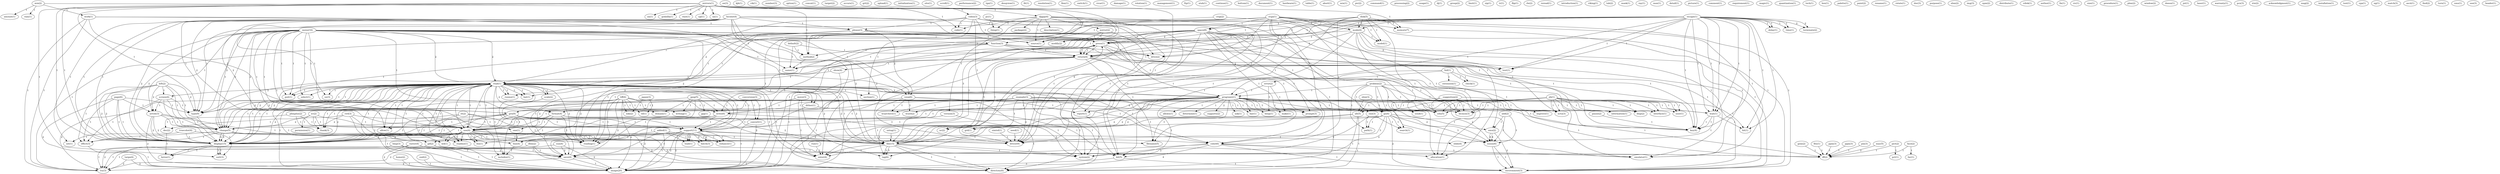 digraph G {
  disk [ label="disk(5)" ];
  drive [ label="drive(2)" ];
  mode [ label="mode(4)" ];
  model [ label="model(1)" ];
  space [ label="space(8)" ];
  color [ label="color(6)" ];
  allocation [ label="allocation(1)" ];
  bit [ label="bit(5)" ];
  environment [ label="environment(3)" ];
  memory [ label="memory(7)" ];
  emulator [ label="emulator(1)" ];
  ee [ label="ee(3)" ];
  home [ label="home(2)" ];
  image [ label="image(20)" ];
  menu [ label="menu(16)" ];
  quit [ label="quit(1)" ];
  function [ label="function(3)" ];
  read [ label="read(2)" ];
  program [ label="program(21)" ];
  press [ label="press(2)" ];
  format [ label="format(4)" ];
  file [ label="file(2)" ];
  use [ label="use(3)" ];
  select [ label="select(1)" ];
  xx [ label="xx(3)" ];
  read [ label="read(1)" ];
  type [ label="type(9)" ];
  quit [ label="quit(1)" ];
  arrow [ label="arrow(3)" ];
  change [ label="change(6)" ];
  display [ label="display(1)" ];
  use [ label="use(4)" ];
  file [ label="file(15)" ];
  display [ label="display(15)" ];
  change [ label="change(5)" ];
  reading [ label="reading(1)" ];
  allow [ label="allow(1)" ];
  includes [ label="includes(1)" ];
  press [ label="press(1)" ];
  directory [ label="directory(6)" ];
  key [ label="key(4)" ];
  kjb [ label="kjb(1)" ];
  face [ label="face(2)" ];
  fac [ label="fac(1)" ];
  iff [ label="iff(2)" ];
  problem [ label="problem(2)" ];
  exe [ label="exe(3)" ];
  go [ label="go(4)" ];
  send [ label="send(1)" ];
  path [ label="path(1)" ];
  edu [ label="edu(5)" ];
  nctu [ label="nctu(3)" ];
  search [ label="search(1)" ];
  bicmos [ label="bicmos(3)" ];
  default [ label="default(2)" ];
  method [ label="method(2)" ];
  name [ label="name(1)" ];
  vik [ label="vik(1)" ];
  example [ label="example(3)" ];
  grn [ label="grn(1)" ];
  grn [ label="grn(9)" ];
  grd [ label="grd(1)" ];
  wustl [ label="wustl(2)" ];
  xxxxx [ label="xxxxx(1)" ];
  xxxxx [ label="xxxxx(6)" ];
  wuarchive [ label="wuarchive(1)" ];
  driver [ label="driver(9)" ];
  mirrors [ label="mirrors(1)" ];
  au [ label="au(1)" ];
  video [ label="video(3)" ];
  godzilla [ label="godzilla(1)" ];
  djgpp [ label="djgpp(4)" ];
  code [ label="code(1)" ];
  rmit [ label="rmit(1)" ];
  cgl [ label="cgl(1)" ];
  source [ label="source(1)" ];
  oz [ label="oz(1)" ];
  modify [ label="modify(2)" ];
  sort [ label="sort(3)" ];
  number [ label="number(3)" ];
  crop [ label="crop(2)" ];
  system [ label="system(2)" ];
  escape [ label="escape(4)" ];
  return [ label="return(2)" ];
  delay [ label="delay(1)" ];
  text [ label="text(1)" ];
  time [ label="time(1)" ];
  wait [ label="wait(1)" ];
  hit [ label="hit(1)" ];
  wait [ label="wait(1)" ];
  terminate [ label="terminate(2)" ];
  return [ label="return(4)" ];
  option [ label="option(1)" ];
  add [ label="add(2)" ];
  emu [ label="emu(2)" ];
  jih [ label="jih(1)" ];
  interface [ label="interface(1)" ];
  user [ label="user(1)" ];
  information [ label="information(1)" ];
  alt [ label="alt(1)" ];
  disp [ label="disp(2)" ];
  alt [ label="alt(5)" ];
  concat [ label="concat(1)" ];
  suggestion [ label="suggestion(2)" ];
  improve [ label="improve(1)" ];
  target [ label="target(2)" ];
  support [ label="support(1)" ];
  support [ label="support(11)" ];
  occurs [ label="occurs(1)" ];
  fail [ label="fail(1)" ];
  error [ label="error(2)" ];
  extension [ label="extension(1)" ];
  report [ label="report(1)" ];
  check [ label="check(1)" ];
  check [ label="check(1)" ];
  qrt [ label="qrt(2)" ];
  beep [ label="beep(1)" ];
  make [ label="make(1)" ];
  svga [ label="svga(1)" ];
  pict [ label="pict(2)" ];
  pct [ label="pct(1)" ];
  jih [ label="jih(1)" ];
  upload [ label="upload(1)" ];
  hicolor [ label="hicolor(4)" ];
  please [ label="please(3)" ];
  vesa [ label="vesa(6)" ];
  set [ label="set(1)" ];
  work [ label="work(1)" ];
  try [ label="try(3)" ];
  xv [ label="xv(2)" ];
  permission [ label="permission(1)" ];
  thank [ label="thank(3)" ];
  dec [ label="dec(2)" ];
  initialization [ label="initialization(1)" ];
  conversion [ label="conversion(3)" ];
  convert [ label="convert(1)" ];
  convert [ label="convert(1)" ];
  left [ label="left(2)" ];
  screen [ label="screen(4)" ];
  effect [ label="effect(3)" ];
  site [ label="site(1)" ];
  scroll [ label="scroll(1)" ];
  performance [ label="performance(2)" ];
  tga [ label="tga(1)" ];
  desqview [ label="desqview(1)" ];
  section [ label="section(1)" ];
  gif [ label="gif(2)" ];
  dither [ label="dither(1)" ];
  scale [ label="scale(2)" ];
  runme [ label="runme(1)" ];
  wd [ label="wd(1)" ];
  bat [ label="bat(1)" ];
  enter [ label="enter(4)" ];
  readme [ label="readme(1)" ];
  fit [ label="fit(1)" ];
  nc [ label="nc(2)" ];
  resolution [ label="resolution(1)" ];
  bar [ label="bar(1)" ];
  ask [ label="ask(1)" ];
  filename [ label="filename(5)" ];
  allows [ label="allows(1)" ];
  fee [ label="fee(1)" ];
  write [ label="write(6)" ];
  prompt [ label="prompt(3)" ];
  determine [ label="determine(1)" ];
  supports [ label="supports(2)" ];
  lbm [ label="lbm(1)" ];
  jpeg [ label="jpeg(5)" ];
  writing [ label="writing(1)" ];
  jpg [ label="jpg(1)" ];
  domain [ label="domain(1)" ];
  switch [ label="switch(1)" ];
  vicar [ label="vicar(1)" ];
  edge [ label="edge(1)" ];
  show [ label="show(4)" ];
  damage [ label="damage(1)" ];
  rotation [ label="rotation(1)" ];
  tiff [ label="tiff(4)" ];
  one [ label="one(1)" ];
  save [ label="save(4)" ];
  tif [ label="tif(1)" ];
  mki [ label="mki(2)" ];
  management [ label="management(1)" ];
  ftp [ label="ftp(1)" ];
  pm [ label="pm(3)" ];
  escape [ label="escape(1)" ];
  utah [ label="utah(1)" ];
  end [ label="end(2)" ];
  mirror [ label="mirror(2)" ];
  package [ label="package(2)" ];
  description [ label="description(1)" ];
  thing [ label="thing(1)" ];
  version [ label="version(3)" ];
  mac [ label="mac(5)" ];
  gem [ label="gem(2)" ];
  min [ label="min(2)" ];
  amount [ label="amount(1)" ];
  ram [ label="ram(1)" ];
  work [ label="work(1)" ];
  continue [ label="continue(1)" ];
  bottom [ label="bottom(1)" ];
  tag [ label="tag(6)" ];
  document [ label="document(1)" ];
  hardware [ label="hardware(1)" ];
  ctrl [ label="ctrl(3)" ];
  line [ label="line(4)" ];
  fits [ label="fits(1)" ];
  page [ label="page(6)" ];
  table [ label="table(1)" ];
  abort [ label="abort(1)" ];
  mix [ label="mix(1)" ];
  pic [ label="pic(2)" ];
  command [ label="command(1)" ];
  processing [ label="processing(2)" ];
  usage [ label="usage(1)" ];
  dj [ label="dj(1)" ];
  group [ label="group(2)" ];
  ppm [ label="ppm(3)" ];
  limit [ label="limit(1)" ];
  pgm [ label="pgm(3)" ];
  zip [ label="zip(1)" ];
  pbmplus [ label="pbmplus(2)" ];
  tr [ label="tr(1)" ];
  flip [ label="flip(1)" ];
  rle [ label="rle(2)" ];
  reread [ label="reread(1)" ];
  introduction [ label="introduction(1)" ];
  run [ label="run(1)" ];
  pc [ label="pc(1)" ];
  viking [ label="viking(1)" ];
  tab [ label="tab(2)" ];
  mask [ label="mask(1)" ];
  ray [ label="ray(1)" ];
  et [ label="et(2)" ];
  max [ label="max(1)" ];
  untag [ label="untag(1)" ];
  detail [ label="detail(1)" ];
  picture [ label="picture(1)" ];
  raster [ label="raster(4)" ];
  bytes [ label="bytes(1)" ];
  comment [ label="comment(1)" ];
  slide [ label="slide(4)" ];
  requirement [ label="requirement(1)" ];
  magic [ label="magic(1)" ];
  quantization [ label="quantization(1)" ];
  tech [ label="tech(1)" ];
  hex [ label="hex(1)" ];
  palette [ label="palette(1)" ];
  paint [ label="paint(2)" ];
  sun [ label="sun(4)" ];
  load [ label="load(1)" ];
  enhance [ label="enhance(1)" ];
  batch [ label="batch(3)" ];
  added [ label="added(1)" ];
  rename [ label="rename(1)" ];
  ilbm [ label="ilbm(2)" ];
  rotate [ label="rotate(1)" ];
  truecolor [ label="truecolor(4)" ];
  doc [ label="doc(3)" ];
  bmp [ label="bmp(1)" ];
  purpose [ label="purpose(1)" ];
  xbm [ label="xbm(2)" ];
  img [ label="img(3)" ];
  xpm [ label="xpm(2)" ];
  move [ label="move(3)" ];
  distribute [ label="distribute(1)" ];
  vdisk [ label="vdisk(1)" ];
  author [ label="author(1)" ];
  need [ label="need(1)" ];
  fix [ label="fix(1)" ];
  vic [ label="vic(1)" ];
  simtel [ label="simtel(1)" ];
  shin [ label="shin(3)" ];
  size [ label="size(1)" ];
  pause [ label="pause(2)" ];
  targa [ label="targa(4)" ];
  procedure [ label="procedure(1)" ];
  pbm [ label="pbm(2)" ];
  window [ label="window(2)" ];
  doesn [ label="doesn(1)" ];
  jet [ label="jet(1)" ];
  laser [ label="laser(1)" ];
  warranty [ label="warranty(1)" ];
  pcx [ label="pcx(3)" ];
  iris [ label="iris(2)" ];
  acknowledgment [ label="acknowledgment(1)" ];
  mag [ label="mag(2)" ];
  installation [ label="installation(1)" ];
  test [ label="test(1)" ];
  vga [ label="vga(1)" ];
  japan [ label="japan(3)" ];
  eg [ label="eg(1)" ];
  match [ label="match(3)" ];
  ascii [ label="ascii(1)" ];
  bmp [ label="bmp(3)" ];
  find [ label="find(2)" ];
  turn [ label="turn(1)" ];
  xms [ label="xms(1)" ];
  see [ label="see(3)" ];
  header [ label="header(1)" ];
  disk -> drive [ label="2" ];
  disk -> mode [ label="1" ];
  disk -> model [ label="1" ];
  disk -> space [ label="2" ];
  disk -> color [ label="1" ];
  disk -> allocation [ label="1" ];
  disk -> bit [ label="1" ];
  disk -> environment [ label="1" ];
  disk -> memory [ label="1" ];
  disk -> emulator [ label="1" ];
  home -> image [ label="1" ];
  menu -> quit [ label="1" ];
  menu -> function [ label="1" ];
  menu -> read [ label="2" ];
  menu -> program [ label="1" ];
  menu -> press [ label="1" ];
  menu -> format [ label="1" ];
  menu -> file [ label="2" ];
  menu -> use [ label="1" ];
  menu -> select [ label="1" ];
  menu -> xx [ label="1" ];
  menu -> read [ label="2" ];
  menu -> type [ label="2" ];
  menu -> quit [ label="1" ];
  menu -> arrow [ label="1" ];
  menu -> change [ label="3" ];
  menu -> display [ label="2" ];
  menu -> use [ label="1" ];
  menu -> file [ label="2" ];
  menu -> display [ label="2" ];
  menu -> change [ label="3" ];
  menu -> reading [ label="2" ];
  menu -> allow [ label="2" ];
  menu -> includes [ label="1" ];
  menu -> press [ label="1" ];
  menu -> directory [ label="2" ];
  menu -> key [ label="1" ];
  face -> fac [ label="1" ];
  face -> iff [ label="1" ];
  problem -> exe [ label="1" ];
  problem -> program [ label="1" ];
  problem -> go [ label="1" ];
  problem -> send [ label="1" ];
  problem -> path [ label="1" ];
  problem -> edu [ label="1" ];
  problem -> nctu [ label="1" ];
  problem -> search [ label="1" ];
  problem -> bicmos [ label="1" ];
  default -> drive [ label="1" ];
  default -> method [ label="1" ];
  default -> name [ label="1" ];
  example -> grn [ label="1" ];
  example -> grn [ label="1" ];
  example -> go [ label="2" ];
  example -> grd [ label="1" ];
  example -> edu [ label="1" ];
  example -> wustl [ label="1" ];
  example -> xxxxx [ label="2" ];
  example -> xxxxx [ label="2" ];
  example -> wuarchive [ label="1" ];
  example -> driver [ label="2" ];
  mirrors -> au [ label="1" ];
  mirrors -> video [ label="1" ];
  mirrors -> method [ label="1" ];
  mirrors -> godzilla [ label="1" ];
  mirrors -> djgpp [ label="1" ];
  mirrors -> code [ label="1" ];
  mirrors -> rmit [ label="1" ];
  mirrors -> type [ label="1" ];
  mirrors -> cgl [ label="1" ];
  mirrors -> display [ label="1" ];
  mirrors -> source [ label="1" ];
  mirrors -> oz [ label="1" ];
  mirrors -> modify [ label="1" ];
  mirrors -> display [ label="1" ];
  mirrors -> sort [ label="1" ];
  mirrors -> driver [ label="1" ];
  crop -> mode [ label="1" ];
  crop -> image [ label="1" ];
  exe -> path [ label="1" ];
  exe -> search [ label="1" ];
  exe -> system [ label="2" ];
  escape -> function [ label="1" ];
  escape -> program [ label="1" ];
  escape -> press [ label="1" ];
  escape -> return [ label="2" ];
  escape -> mode [ label="1" ];
  escape -> delay [ label="1" ];
  escape -> text [ label="1" ];
  escape -> time [ label="1" ];
  escape -> wait [ label="1" ];
  escape -> hit [ label="1" ];
  escape -> wait [ label="1" ];
  escape -> terminate [ label="2" ];
  escape -> press [ label="1" ];
  escape -> return [ label="2" ];
  escape -> key [ label="1" ];
  add -> emu [ label="1" ];
  add -> xxxxx [ label="1" ];
  add -> xxxxx [ label="1" ];
  jih -> edu [ label="1" ];
  jih -> interface [ label="1" ];
  jih -> user [ label="1" ];
  jih -> information [ label="1" ];
  jih -> nctu [ label="1" ];
  jih -> alt [ label="1" ];
  jih -> disp [ label="1" ];
  jih -> bicmos [ label="1" ];
  jih -> alt [ label="1" ];
  suggestion -> improve [ label="1" ];
  suggestion -> send [ label="1" ];
  suggestion -> edu [ label="1" ];
  suggestion -> nctu [ label="1" ];
  suggestion -> bicmos [ label="1" ];
  grn -> display [ label="1" ];
  grn -> support [ label="1" ];
  grn -> display [ label="1" ];
  grn -> support [ label="1" ];
  fail -> error [ label="1" ];
  fail -> extension [ label="1" ];
  fail -> report [ label="1" ];
  fail -> check [ label="1" ];
  fail -> check [ label="1" ];
  error -> program [ label="1" ];
  error -> beep [ label="1" ];
  error -> make [ label="1" ];
  svga -> drive [ label="1" ];
  svga -> method [ label="1" ];
  svga -> mode [ label="1" ];
  svga -> name [ label="1" ];
  svga -> model [ label="1" ];
  svga -> space [ label="1" ];
  svga -> type [ label="1" ];
  svga -> color [ label="1" ];
  svga -> allocation [ label="1" ];
  svga -> bit [ label="1" ];
  svga -> environment [ label="1" ];
  svga -> memory [ label="1" ];
  svga -> emulator [ label="1" ];
  pict -> pct [ label="1" ];
  pict -> iff [ label="1" ];
  jih -> edu [ label="1" ];
  jih -> interface [ label="1" ];
  jih -> user [ label="1" ];
  jih -> information [ label="1" ];
  jih -> nctu [ label="1" ];
  jih -> alt [ label="1" ];
  jih -> disp [ label="1" ];
  jih -> bicmos [ label="1" ];
  jih -> alt [ label="1" ];
  hicolor -> grn [ label="1" ];
  hicolor -> drive [ label="1" ];
  hicolor -> method [ label="1" ];
  hicolor -> please [ label="1" ];
  hicolor -> vesa [ label="1" ];
  hicolor -> use [ label="2" ];
  hicolor -> name [ label="1" ];
  hicolor -> type [ label="1" ];
  hicolor -> display [ label="1" ];
  hicolor -> use [ label="2" ];
  hicolor -> display [ label="1" ];
  hicolor -> driver [ label="1" ];
  hicolor -> set [ label="1" ];
  work -> grn [ label="1" ];
  work -> please [ label="1" ];
  work -> vesa [ label="1" ];
  work -> try [ label="1" ];
  xv -> permission [ label="1" ];
  xv -> use [ label="1" ];
  xv -> use [ label="1" ];
  xv -> thank [ label="1" ];
  xv -> dec [ label="1" ];
  function -> drive [ label="1" ];
  function -> method [ label="1" ];
  function -> return [ label="1" ];
  function -> name [ label="1" ];
  function -> type [ label="1" ];
  function -> return [ label="1" ];
  function -> key [ label="1" ];
  conversion -> format [ label="1" ];
  conversion -> convert [ label="1" ];
  conversion -> convert [ label="1" ];
  left -> screen [ label="1" ];
  left -> type [ label="2" ];
  left -> arrow [ label="2" ];
  left -> change [ label="1" ];
  left -> display [ label="2" ];
  left -> display [ label="2" ];
  left -> change [ label="1" ];
  left -> effect [ label="1" ];
  read -> program [ label="2" ];
  read -> section [ label="1" ];
  read -> format [ label="2" ];
  read -> screen [ label="2" ];
  read -> file [ label="2" ];
  read -> use [ label="1" ];
  read -> select [ label="1" ];
  read -> xx [ label="1" ];
  read -> gif [ label="1" ];
  read -> type [ label="1" ];
  read -> quit [ label="1" ];
  read -> dither [ label="1" ];
  read -> scale [ label="1" ];
  read -> change [ label="2" ];
  read -> display [ label="1" ];
  read -> use [ label="1" ];
  read -> file [ label="2" ];
  read -> runme [ label="1" ];
  read -> support [ label="1" ];
  read -> color [ label="1" ];
  read -> wd [ label="1" ];
  read -> bat [ label="1" ];
  read -> enter [ label="1" ];
  read -> display [ label="1" ];
  read -> change [ label="2" ];
  read -> reading [ label="2" ];
  read -> support [ label="1" ];
  read -> allow [ label="1" ];
  read -> readme [ label="1" ];
  read -> includes [ label="1" ];
  read -> directory [ label="1" ];
  read -> image [ label="1" ];
  grn -> display [ label="1" ];
  grn -> support [ label="1" ];
  grn -> display [ label="1" ];
  grn -> support [ label="1" ];
  video -> section [ label="1" ];
  video -> go [ label="1" ];
  video -> emu [ label="1" ];
  video -> please [ label="1" ];
  video -> code [ label="1" ];
  video -> read [ label="1" ];
  video -> source [ label="1" ];
  video -> nc [ label="1" ];
  video -> environment [ label="1" ];
  video -> driver [ label="4" ];
  program -> send [ label="1" ];
  program -> format [ label="1" ];
  program -> edu [ label="1" ];
  program -> interface [ label="1" ];
  program -> file [ label="2" ];
  program -> beep [ label="1" ];
  program -> use [ label="1" ];
  program -> user [ label="1" ];
  program -> read [ label="1" ];
  program -> information [ label="1" ];
  program -> bar [ label="1" ];
  program -> nctu [ label="1" ];
  program -> display [ label="2" ];
  program -> ask [ label="1" ];
  program -> wait [ label="1" ];
  program -> use [ label="1" ];
  program -> file [ label="2" ];
  program -> filename [ label="3" ];
  program -> allows [ label="1" ];
  program -> fee [ label="1" ];
  program -> write [ label="1" ];
  program -> enter [ label="1" ];
  program -> bit [ label="1" ];
  program -> prompt [ label="3" ];
  program -> display [ label="2" ];
  program -> hit [ label="1" ];
  program -> make [ label="1" ];
  program -> wait [ label="1" ];
  program -> bicmos [ label="1" ];
  program -> determine [ label="1" ];
  program -> image [ label="2" ];
  program -> supports [ label="2" ];
  program -> key [ label="1" ];
  go -> path [ label="1" ];
  go -> grd [ label="1" ];
  go -> emu [ label="1" ];
  go -> xxxxx [ label="3" ];
  go -> xxxxx [ label="3" ];
  go -> search [ label="1" ];
  go -> system [ label="2" ];
  go -> nc [ label="2" ];
  go -> environment [ label="2" ];
  go -> driver [ label="3" ];
  jpeg -> writing [ label="1" ];
  jpeg -> jpg [ label="1" ];
  jpeg -> domain [ label="1" ];
  jpeg -> iff [ label="1" ];
  jpeg -> write [ label="1" ];
  jpeg -> reading [ label="1" ];
  jpeg -> thank [ label="1" ];
  method -> name [ label="1" ];
  press -> return [ label="1" ];
  press -> text [ label="1" ];
  press -> return [ label="1" ];
  press -> key [ label="1" ];
  return -> file [ label="1" ];
  return -> text [ label="2" ];
  return -> show [ label="1" ];
  return -> read [ label="1" ];
  return -> bar [ label="1" ];
  return -> file [ label="1" ];
  return -> filename [ label="1" ];
  return -> prompt [ label="1" ];
  return -> reading [ label="1" ];
  return -> image [ label="1" ];
  emu -> xxxxx [ label="4" ];
  emu -> xxxxx [ label="4" ];
  emu -> environment [ label="2" ];
  please -> edu [ label="1" ];
  please -> vesa [ label="2" ];
  please -> read [ label="2" ];
  please -> nctu [ label="1" ];
  please -> runme [ label="1" ];
  please -> bat [ label="1" ];
  please -> bicmos [ label="1" ];
  please -> try [ label="1" ];
  please -> press [ label="1" ];
  format -> file [ label="2" ];
  format -> use [ label="1" ];
  format -> gif [ label="1" ];
  format -> use [ label="1" ];
  format -> file [ label="2" ];
  format -> reading [ label="1" ];
  vesa -> wustl [ label="1" ];
  vesa -> use [ label="1" ];
  vesa -> use [ label="1" ];
  vesa -> report [ label="1" ];
  vesa -> wuarchive [ label="1" ];
  vesa -> system [ label="1" ];
  vesa -> driver [ label="3" ];
  mode -> text [ label="2" ];
  mode -> model [ label="1" ];
  mode -> allocation [ label="1" ];
  mode -> bit [ label="1" ];
  mode -> environment [ label="1" ];
  mode -> emulator [ label="1" ];
  mode -> press [ label="2" ];
  mode -> return [ label="2" ];
  tiff -> one [ label="2" ];
  tiff -> writing [ label="1" ];
  tiff -> domain [ label="1" ];
  tiff -> iff [ label="1" ];
  tiff -> write [ label="1" ];
  tiff -> save [ label="2" ];
  tiff -> reading [ label="1" ];
  tiff -> thank [ label="1" ];
  tiff -> try [ label="2" ];
  tiff -> tif [ label="1" ];
  tiff -> mki [ label="1" ];
  tiff -> image [ label="2" ];
  screen -> type [ label="1" ];
  screen -> arrow [ label="1" ];
  screen -> display [ label="1" ];
  screen -> display [ label="1" ];
  screen -> effect [ label="1" ];
  pm -> iff [ label="1" ];
  escape -> delay [ label="1" ];
  escape -> text [ label="1" ];
  escape -> time [ label="1" ];
  escape -> wait [ label="1" ];
  escape -> hit [ label="1" ];
  escape -> wait [ label="1" ];
  escape -> terminate [ label="2" ];
  escape -> press [ label="1" ];
  escape -> return [ label="2" ];
  escape -> key [ label="1" ];
  end -> image [ label="1" ];
  djgpp -> code [ label="1" ];
  djgpp -> mirror [ label="1" ];
  djgpp -> package [ label="1" ];
  djgpp -> description [ label="1" ];
  djgpp -> thing [ label="1" ];
  djgpp -> report [ label="1" ];
  djgpp -> version [ label="1" ];
  djgpp -> system [ label="1" ];
  djgpp -> source [ label="1" ];
  djgpp -> modify [ label="1" ];
  djgpp -> driver [ label="1" ];
  mac -> iff [ label="2" ];
  gem -> iff [ label="1" ];
  min -> amount [ label="1" ];
  min -> ram [ label="1" ];
  min -> work [ label="1" ];
  min -> memory [ label="1" ];
  file -> read [ label="1" ];
  file -> system [ label="1" ];
  file -> enter [ label="1" ];
  file -> press [ label="1" ];
  file -> directory [ label="1" ];
  file -> tag [ label="3" ];
  xxxxx -> environment [ label="1" ];
  use -> read [ label="1" ];
  use -> display [ label="2" ];
  use -> file [ label="1" ];
  use -> wd [ label="1" ];
  use -> fee [ label="1" ];
  use -> display [ label="2" ];
  use -> reading [ label="1" ];
  use -> readme [ label="1" ];
  use -> driver [ label="2" ];
  ctrl -> one [ label="1" ];
  ctrl -> change [ label="2" ];
  ctrl -> change [ label="2" ];
  ctrl -> line [ label="1" ];
  ctrl -> image [ label="1" ];
  fits -> iff [ label="1" ];
  page -> type [ label="1" ];
  page -> arrow [ label="1" ];
  page -> display [ label="1" ];
  page -> display [ label="1" ];
  page -> effect [ label="1" ];
  page -> image [ label="2" ];
  convert -> image [ label="1" ];
  show -> read [ label="1" ];
  show -> image [ label="1" ];
  read -> gif [ label="1" ];
  read -> type [ label="1" ];
  read -> quit [ label="1" ];
  read -> dither [ label="1" ];
  read -> scale [ label="1" ];
  read -> change [ label="2" ];
  read -> display [ label="1" ];
  read -> use [ label="1" ];
  read -> file [ label="2" ];
  read -> runme [ label="1" ];
  read -> support [ label="1" ];
  read -> color [ label="1" ];
  read -> wd [ label="1" ];
  read -> bat [ label="1" ];
  read -> enter [ label="1" ];
  read -> display [ label="1" ];
  read -> change [ label="2" ];
  read -> reading [ label="2" ];
  read -> support [ label="1" ];
  read -> allow [ label="1" ];
  read -> readme [ label="1" ];
  read -> includes [ label="1" ];
  read -> directory [ label="1" ];
  read -> image [ label="1" ];
  space -> use [ label="1" ];
  space -> file [ label="3" ];
  space -> filename [ label="1" ];
  space -> color [ label="1" ];
  space -> write [ label="1" ];
  space -> allocation [ label="1" ];
  space -> enter [ label="1" ];
  space -> bit [ label="1" ];
  space -> prompt [ label="1" ];
  space -> save [ label="2" ];
  space -> environment [ label="1" ];
  space -> reading [ label="1" ];
  space -> emulator [ label="1" ];
  space -> press [ label="2" ];
  space -> directory [ label="1" ];
  space -> image [ label="1" ];
  space -> return [ label="1" ];
  one -> line [ label="2" ];
  mirror -> source [ label="1" ];
  mirror -> modify [ label="1" ];
  mirror -> driver [ label="1" ];
  gif -> iff [ label="1" ];
  gif -> save [ label="1" ];
  gif -> try [ label="1" ];
  gif -> image [ label="1" ];
  ppm -> iff [ label="1" ];
  pgm -> iff [ label="1" ];
  pbmplus -> use [ label="1" ];
  pbmplus -> thank [ label="1" ];
  pbmplus -> dec [ label="1" ];
  type -> sort [ label="1" ];
  run -> enter [ label="1" ];
  pc -> thing [ label="1" ];
  dither -> bit [ label="1" ];
  dither -> save [ label="1" ];
  et -> display [ label="1" ];
  et -> support [ label="1" ];
  et -> display [ label="1" ];
  et -> support [ label="1" ];
  xxxxx -> environment [ label="1" ];
  arrow -> change [ label="1" ];
  arrow -> display [ label="2" ];
  arrow -> display [ label="2" ];
  arrow -> change [ label="1" ];
  arrow -> line [ label="1" ];
  arrow -> image [ label="2" ];
  scale -> save [ label="1" ];
  convert -> image [ label="1" ];
  untag -> file [ label="1" ];
  change -> display [ label="4" ];
  change -> filename [ label="1" ];
  change -> display [ label="4" ];
  change -> effect [ label="1" ];
  change -> directory [ label="2" ];
  raster -> iff [ label="1" ];
  raster -> save [ label="2" ];
  raster -> try [ label="2" ];
  raster -> image [ label="2" ];
  display -> sort [ label="3" ];
  display -> bytes [ label="1" ];
  wait -> hit [ label="1" ];
  wait -> slide [ label="1" ];
  wait -> key [ label="1" ];
  use -> file [ label="1" ];
  use -> wd [ label="1" ];
  use -> fee [ label="1" ];
  use -> display [ label="2" ];
  use -> reading [ label="1" ];
  use -> readme [ label="1" ];
  use -> driver [ label="2" ];
  report -> system [ label="1" ];
  file -> system [ label="1" ];
  file -> enter [ label="1" ];
  file -> press [ label="1" ];
  file -> directory [ label="1" ];
  file -> tag [ label="3" ];
  sun -> save [ label="2" ];
  sun -> try [ label="2" ];
  sun -> image [ label="2" ];
  support -> color [ label="1" ];
  support -> save [ label="1" ];
  support -> display [ label="1" ];
  support -> slide [ label="1" ];
  support -> line [ label="1" ];
  support -> load [ label="1" ];
  support -> enhance [ label="1" ];
  support -> batch [ label="2" ];
  support -> image [ label="2" ];
  added -> save [ label="1" ];
  added -> line [ label="1" ];
  added -> load [ label="1" ];
  added -> enhance [ label="1" ];
  added -> batch [ label="1" ];
  added -> image [ label="1" ];
  version -> system [ label="2" ];
  version -> support [ label="1" ];
  color -> allocation [ label="1" ];
  color -> bit [ label="2" ];
  color -> save [ label="1" ];
  color -> environment [ label="1" ];
  color -> emulator [ label="1" ];
  color -> image [ label="4" ];
  ilbm -> save [ label="1" ];
  ilbm -> try [ label="1" ];
  ilbm -> image [ label="1" ];
  alt -> directory [ label="1" ];
  alt -> tag [ label="3" ];
  truecolor -> display [ label="1" ];
  truecolor -> driver [ label="1" ];
  truecolor -> set [ label="1" ];
  bmp -> save [ label="1" ];
  bmp -> try [ label="1" ];
  bmp -> image [ label="1" ];
  move -> write [ label="1" ];
  move -> enter [ label="1" ];
  move -> tag [ label="1" ];
  write -> change [ label="1" ];
  write -> support [ label="1" ];
  write -> allow [ label="1" ];
  write -> directory [ label="1" ];
  write -> image [ label="2" ];
  bit -> environment [ label="1" ];
  bit -> image [ label="3" ];
  need -> driver [ label="1" ];
  save -> try [ label="2" ];
  save -> press [ label="1" ];
  save -> directory [ label="1" ];
  save -> image [ label="7" ];
  display -> sort [ label="3" ];
  display -> bytes [ label="1" ];
  change -> effect [ label="1" ];
  change -> directory [ label="2" ];
  simtel -> driver [ label="1" ];
  shin -> bicmos [ label="1" ];
  shin -> alt [ label="1" ];
  wait -> key [ label="1" ];
  pause -> key [ label="1" ];
  work -> try [ label="1" ];
  memory -> emulator [ label="3" ];
  support -> line [ label="1" ];
  support -> load [ label="1" ];
  support -> enhance [ label="1" ];
  support -> batch [ label="2" ];
  support -> image [ label="2" ];
  effect -> image [ label="1" ];
  line -> includes [ label="1" ];
  targa -> try [ label="2" ];
  targa -> image [ label="2" ];
  dec -> bytes [ label="1" ];
  alt -> directory [ label="1" ];
  alt -> tag [ label="3" ];
  japan -> tif [ label="1" ];
  japan -> mki [ label="1" ];
  press -> return [ label="1" ];
  press -> key [ label="1" ];
  bmp -> image [ label="1" ];
}
